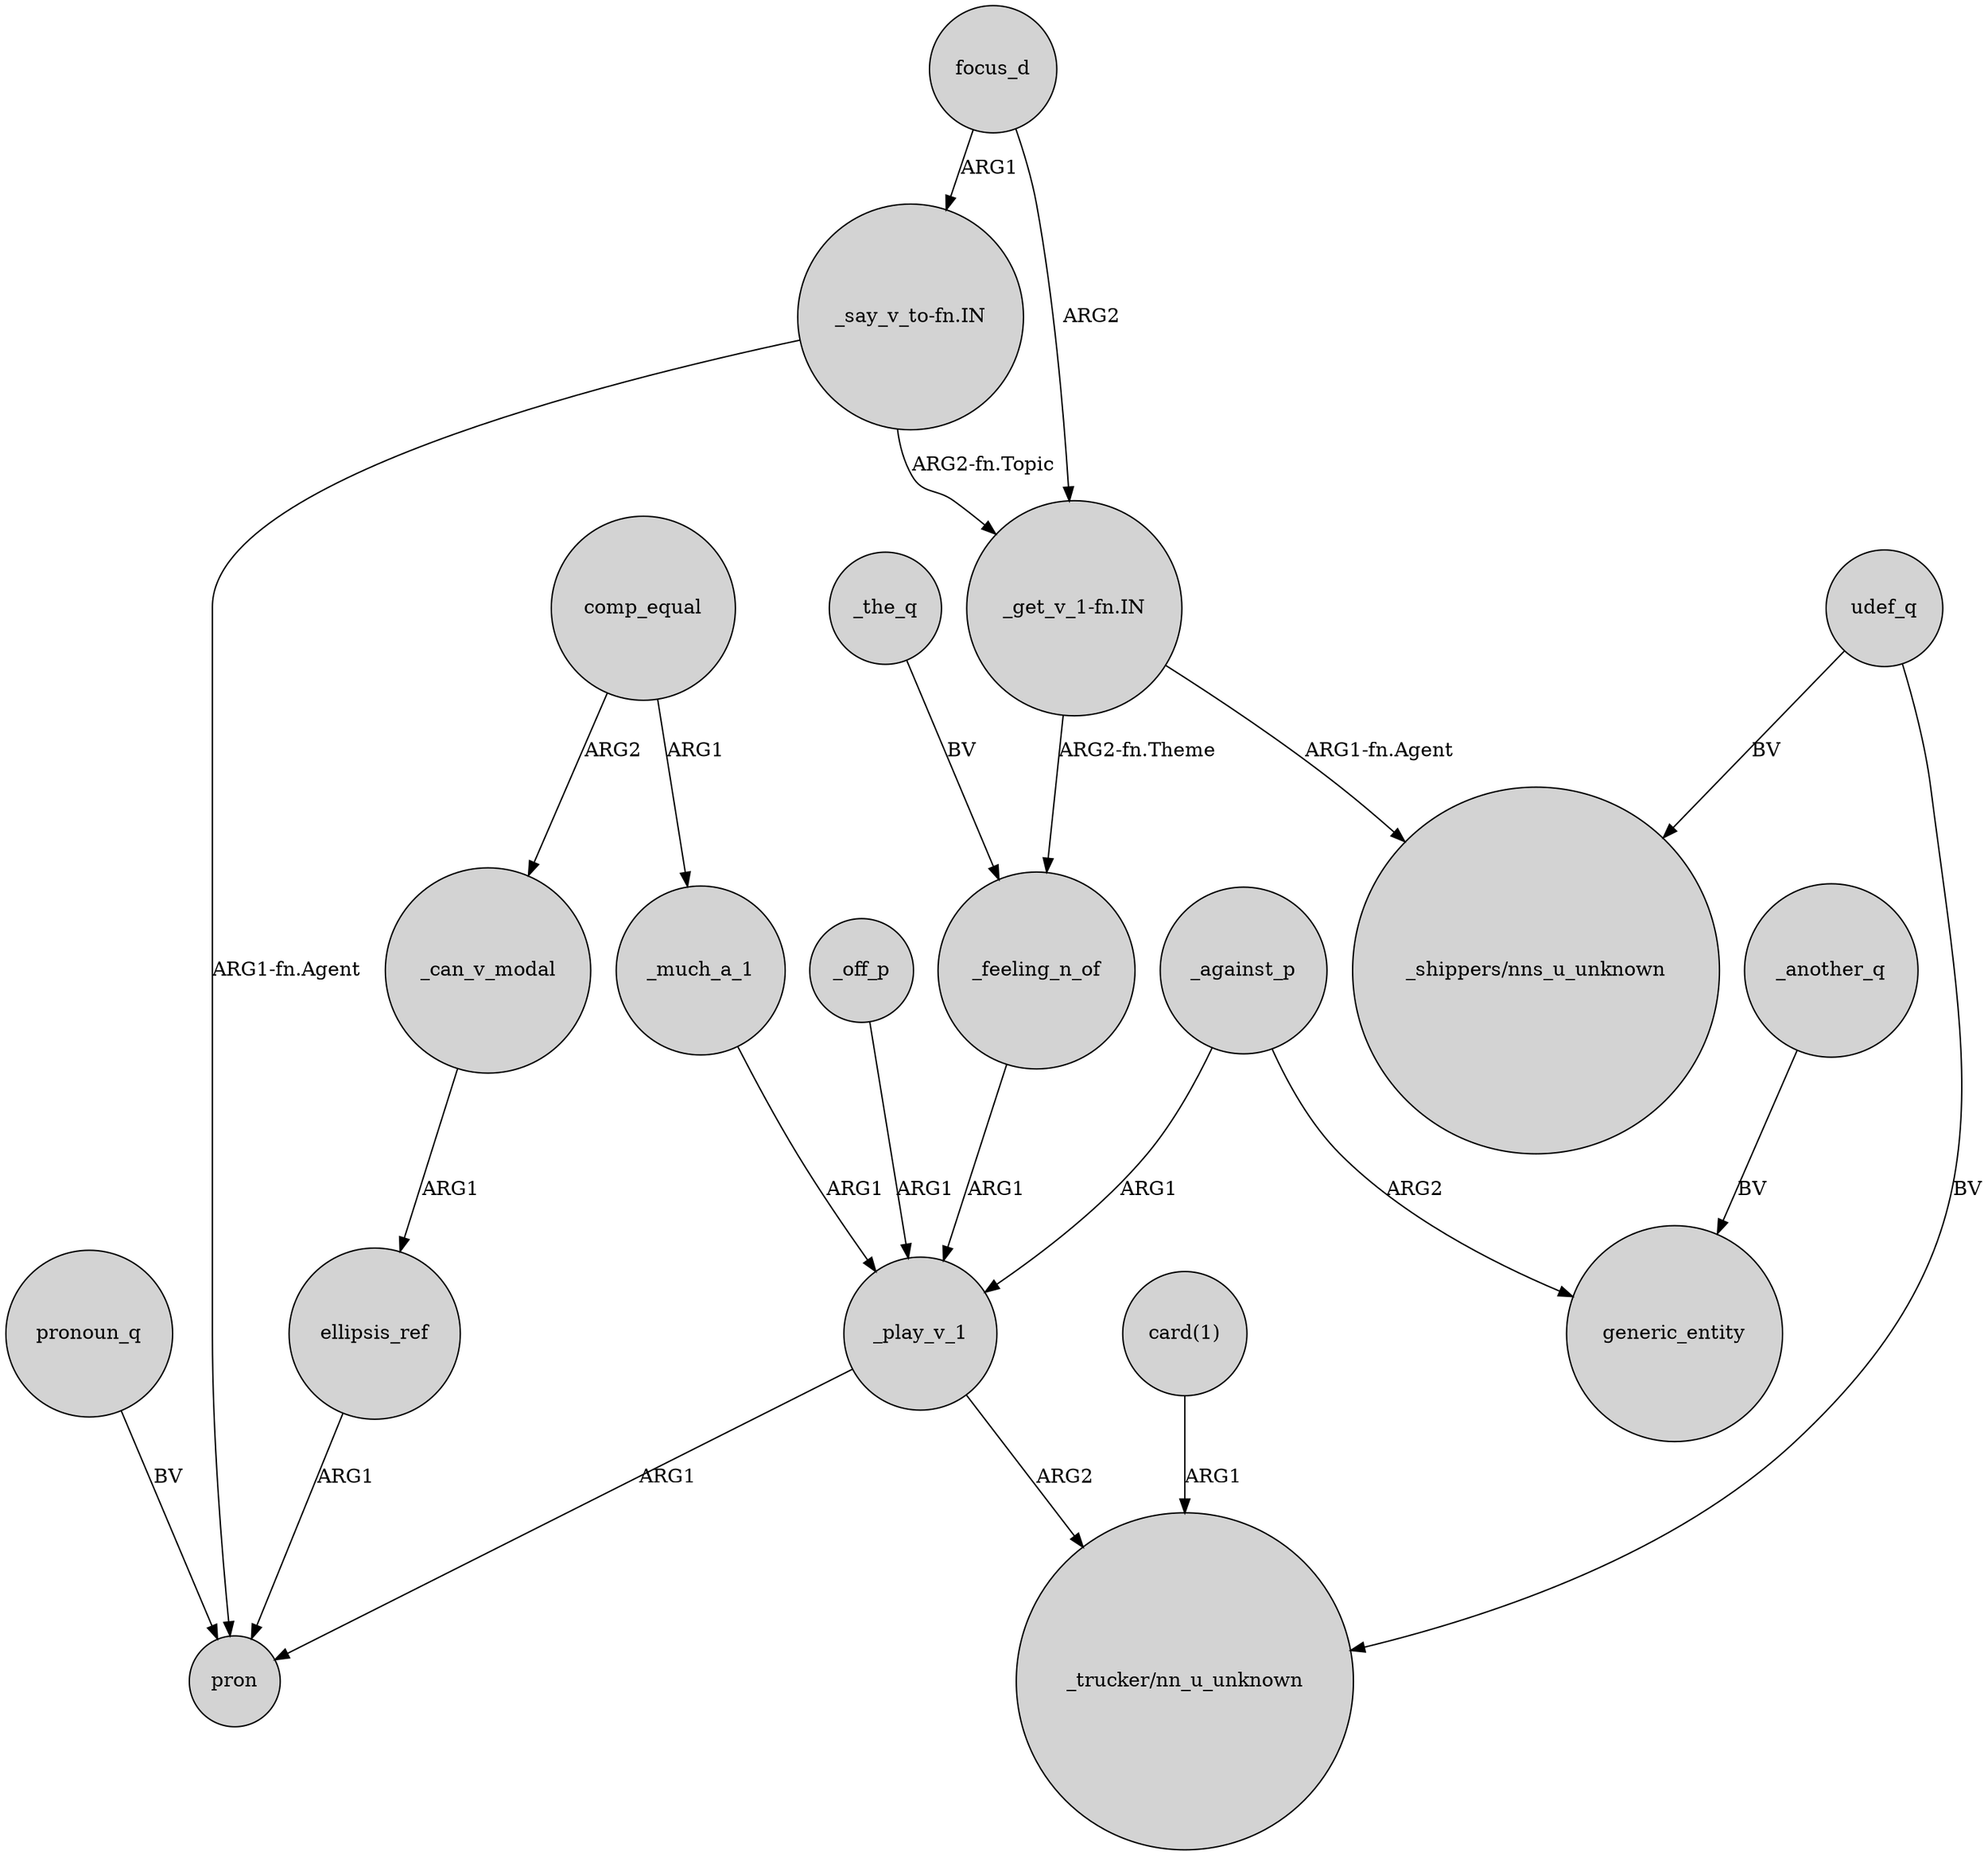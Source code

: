 digraph {
	node [shape=circle style=filled]
	_play_v_1 -> pron [label=ARG1]
	_much_a_1 -> _play_v_1 [label=ARG1]
	focus_d -> "_get_v_1-fn.IN" [label=ARG2]
	_the_q -> _feeling_n_of [label=BV]
	_play_v_1 -> "_trucker/nn_u_unknown" [label=ARG2]
	comp_equal -> _much_a_1 [label=ARG1]
	_against_p -> _play_v_1 [label=ARG1]
	ellipsis_ref -> pron [label=ARG1]
	comp_equal -> _can_v_modal [label=ARG2]
	_against_p -> generic_entity [label=ARG2]
	_feeling_n_of -> _play_v_1 [label=ARG1]
	"_get_v_1-fn.IN" -> _feeling_n_of [label="ARG2-fn.Theme"]
	_another_q -> generic_entity [label=BV]
	pronoun_q -> pron [label=BV]
	"_get_v_1-fn.IN" -> "_shippers/nns_u_unknown" [label="ARG1-fn.Agent"]
	"_say_v_to-fn.IN" -> "_get_v_1-fn.IN" [label="ARG2-fn.Topic"]
	"card(1)" -> "_trucker/nn_u_unknown" [label=ARG1]
	_off_p -> _play_v_1 [label=ARG1]
	udef_q -> "_shippers/nns_u_unknown" [label=BV]
	udef_q -> "_trucker/nn_u_unknown" [label=BV]
	"_say_v_to-fn.IN" -> pron [label="ARG1-fn.Agent"]
	focus_d -> "_say_v_to-fn.IN" [label=ARG1]
	_can_v_modal -> ellipsis_ref [label=ARG1]
}
